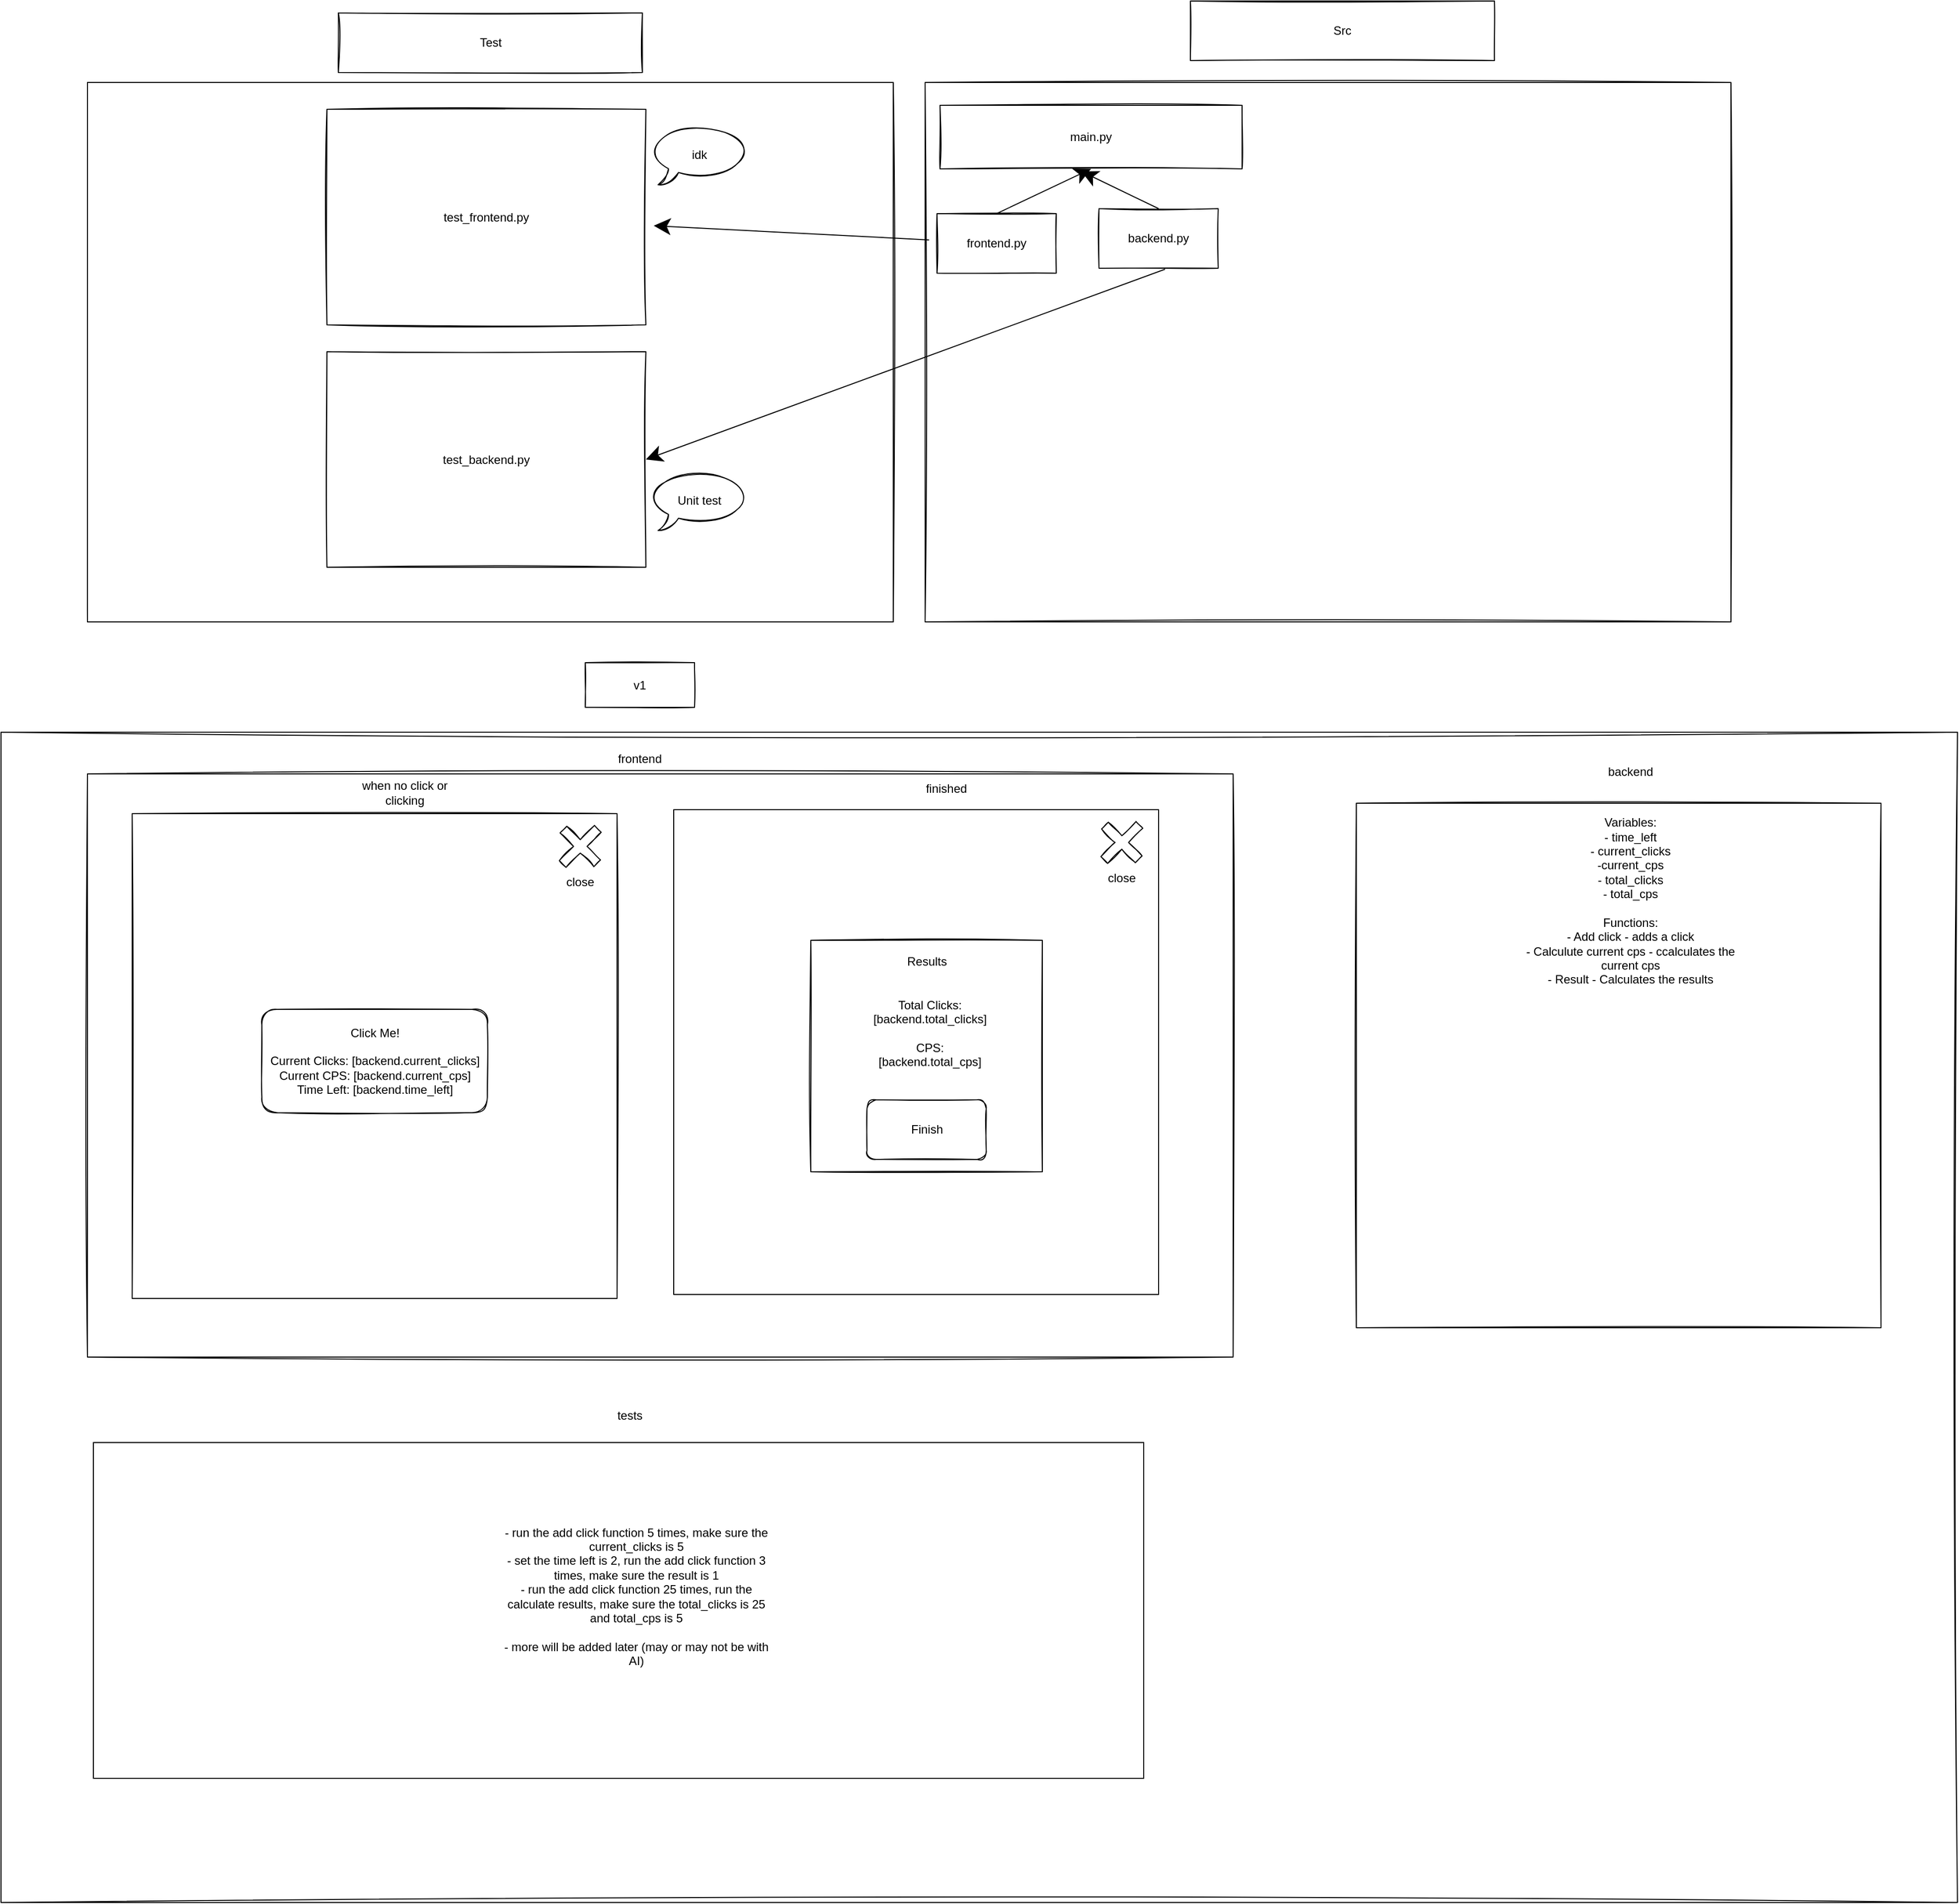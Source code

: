 <mxfile version="20.8.10" type="device"><diagram name="Page-1" id="Taz2oB7RzC28PIAhWJV5"><mxGraphModel dx="4284" dy="1621" grid="0" gridSize="10" guides="1" tooltips="1" connect="1" arrows="1" fold="1" page="0" pageScale="1" pageWidth="850" pageHeight="1100" math="0" shadow="0"><root><mxCell id="0"/><mxCell id="1" parent="0"/><mxCell id="peHbocEZjZ62LguURXzm-46" value="" style="rounded=0;whiteSpace=wrap;html=1;sketch=1;" parent="1" vertex="1"><mxGeometry x="-1652" y="423" width="1969" height="1178" as="geometry"/></mxCell><mxCell id="peHbocEZjZ62LguURXzm-4" value="" style="rounded=0;whiteSpace=wrap;html=1;sketch=1;" parent="1" vertex="1"><mxGeometry x="-722" y="-231" width="811" height="543" as="geometry"/></mxCell><mxCell id="peHbocEZjZ62LguURXzm-5" value="Src" style="rounded=0;whiteSpace=wrap;html=1;sketch=1;" parent="1" vertex="1"><mxGeometry x="-455" y="-313" width="306" height="60" as="geometry"/></mxCell><mxCell id="peHbocEZjZ62LguURXzm-6" value="main.py" style="rounded=0;whiteSpace=wrap;html=1;sketch=1;" parent="1" vertex="1"><mxGeometry x="-707" y="-208" width="304" height="64" as="geometry"/></mxCell><mxCell id="peHbocEZjZ62LguURXzm-7" value="frontend.py" style="rounded=0;whiteSpace=wrap;html=1;sketch=1;" parent="1" vertex="1"><mxGeometry x="-710" y="-99" width="120" height="60" as="geometry"/></mxCell><mxCell id="peHbocEZjZ62LguURXzm-8" value="backend.py" style="rounded=0;whiteSpace=wrap;html=1;sketch=1;" parent="1" vertex="1"><mxGeometry x="-547" y="-104" width="120" height="60" as="geometry"/></mxCell><mxCell id="peHbocEZjZ62LguURXzm-11" value="" style="endArrow=classic;html=1;rounded=0;startSize=14;endSize=14;sourcePerimeterSpacing=8;targetPerimeterSpacing=8;curved=1;entryX=0.468;entryY=1.039;entryDx=0;entryDy=0;entryPerimeter=0;exitX=0.5;exitY=0;exitDx=0;exitDy=0;" parent="1" source="peHbocEZjZ62LguURXzm-8" target="peHbocEZjZ62LguURXzm-6" edge="1"><mxGeometry width="50" height="50" relative="1" as="geometry"><mxPoint x="-633" y="-116" as="sourcePoint"/><mxPoint x="-583" y="-166" as="targetPoint"/></mxGeometry></mxCell><mxCell id="peHbocEZjZ62LguURXzm-12" value="" style="endArrow=classic;html=1;rounded=0;startSize=14;endSize=14;sourcePerimeterSpacing=8;targetPerimeterSpacing=8;curved=1;exitX=0.5;exitY=0;exitDx=0;exitDy=0;entryX=0.5;entryY=1;entryDx=0;entryDy=0;" parent="1" source="peHbocEZjZ62LguURXzm-7" target="peHbocEZjZ62LguURXzm-6" edge="1"><mxGeometry width="50" height="50" relative="1" as="geometry"><mxPoint x="-506" y="-4" as="sourcePoint"/><mxPoint x="-456" y="-54" as="targetPoint"/></mxGeometry></mxCell><mxCell id="peHbocEZjZ62LguURXzm-16" value="" style="rounded=0;whiteSpace=wrap;html=1;sketch=1;" parent="1" vertex="1"><mxGeometry x="-1565" y="-231" width="811" height="543" as="geometry"/></mxCell><mxCell id="peHbocEZjZ62LguURXzm-18" value="Test" style="rounded=0;whiteSpace=wrap;html=1;sketch=1;" parent="1" vertex="1"><mxGeometry x="-1312.5" y="-301" width="306" height="60" as="geometry"/></mxCell><mxCell id="peHbocEZjZ62LguURXzm-19" value="test_frontend.py" style="rounded=0;whiteSpace=wrap;html=1;sketch=1;" parent="1" vertex="1"><mxGeometry x="-1324" y="-204" width="321" height="217" as="geometry"/></mxCell><mxCell id="peHbocEZjZ62LguURXzm-20" value="test_backend.py" style="rounded=0;whiteSpace=wrap;html=1;sketch=1;" parent="1" vertex="1"><mxGeometry x="-1324" y="40" width="321" height="217" as="geometry"/></mxCell><mxCell id="peHbocEZjZ62LguURXzm-22" value="" style="endArrow=classic;html=1;rounded=0;startSize=14;endSize=14;sourcePerimeterSpacing=8;targetPerimeterSpacing=8;curved=1;" parent="1" source="peHbocEZjZ62LguURXzm-7" target="peHbocEZjZ62LguURXzm-19" edge="1"><mxGeometry width="50" height="50" relative="1" as="geometry"><mxPoint x="-802" y="-39" as="sourcePoint"/><mxPoint x="-752" y="-89" as="targetPoint"/></mxGeometry></mxCell><mxCell id="peHbocEZjZ62LguURXzm-23" value="" style="endArrow=classic;html=1;rounded=0;startSize=14;endSize=14;sourcePerimeterSpacing=8;targetPerimeterSpacing=8;curved=1;exitX=0.554;exitY=1.017;exitDx=0;exitDy=0;exitPerimeter=0;entryX=1;entryY=0.5;entryDx=0;entryDy=0;" parent="1" source="peHbocEZjZ62LguURXzm-8" target="peHbocEZjZ62LguURXzm-20" edge="1"><mxGeometry width="50" height="50" relative="1" as="geometry"><mxPoint x="-802" y="-39" as="sourcePoint"/><mxPoint x="-752" y="-89" as="targetPoint"/></mxGeometry></mxCell><mxCell id="peHbocEZjZ62LguURXzm-25" value="Unit test" style="whiteSpace=wrap;html=1;shape=mxgraph.basic.oval_callout;sketch=1;" parent="1" vertex="1"><mxGeometry x="-999" y="160" width="100" height="60" as="geometry"/></mxCell><mxCell id="peHbocEZjZ62LguURXzm-26" value="idk" style="whiteSpace=wrap;html=1;shape=mxgraph.basic.oval_callout;sketch=1;" parent="1" vertex="1"><mxGeometry x="-999" y="-188" width="100" height="60" as="geometry"/></mxCell><mxCell id="peHbocEZjZ62LguURXzm-28" value="v1" style="rounded=0;whiteSpace=wrap;html=1;sketch=1;" parent="1" vertex="1"><mxGeometry x="-1064" y="353" width="110" height="45" as="geometry"/></mxCell><mxCell id="peHbocEZjZ62LguURXzm-29" value="" style="rounded=0;whiteSpace=wrap;html=1;sketch=1;" parent="1" vertex="1"><mxGeometry x="-1565" y="465" width="1153" height="587" as="geometry"/></mxCell><mxCell id="peHbocEZjZ62LguURXzm-31" value="" style="whiteSpace=wrap;html=1;aspect=fixed;sketch=1;" parent="1" vertex="1"><mxGeometry x="-1520" y="505" width="488" height="488" as="geometry"/></mxCell><mxCell id="peHbocEZjZ62LguURXzm-30" value="Click Me!&lt;br&gt;&lt;br&gt;Current Clicks: [backend.current_clicks]&lt;br&gt;Current CPS: [backend.current_cps]&lt;br&gt;Time Left: [backend.time_left]" style="rounded=1;whiteSpace=wrap;html=1;sketch=1;" parent="1" vertex="1"><mxGeometry x="-1389.5" y="702" width="227" height="104" as="geometry"/></mxCell><mxCell id="peHbocEZjZ62LguURXzm-32" value="" style="shape=cross;whiteSpace=wrap;html=1;sketch=1;rotation=45;" parent="1" vertex="1"><mxGeometry x="-1093" y="513" width="48" height="50" as="geometry"/></mxCell><mxCell id="peHbocEZjZ62LguURXzm-33" value="close" style="text;html=1;strokeColor=none;fillColor=none;align=center;verticalAlign=middle;whiteSpace=wrap;rounded=0;" parent="1" vertex="1"><mxGeometry x="-1099" y="559" width="60" height="30" as="geometry"/></mxCell><mxCell id="peHbocEZjZ62LguURXzm-34" value="when no click or clicking" style="text;html=1;strokeColor=none;fillColor=none;align=center;verticalAlign=middle;whiteSpace=wrap;rounded=0;" parent="1" vertex="1"><mxGeometry x="-1306" y="469" width="121" height="30" as="geometry"/></mxCell><mxCell id="peHbocEZjZ62LguURXzm-36" value="" style="whiteSpace=wrap;html=1;aspect=fixed;sketch=1;" parent="1" vertex="1"><mxGeometry x="-975" y="501" width="488" height="488" as="geometry"/></mxCell><mxCell id="peHbocEZjZ62LguURXzm-37" value="" style="shape=cross;whiteSpace=wrap;html=1;sketch=1;rotation=45;" parent="1" vertex="1"><mxGeometry x="-548" y="509" width="48" height="50" as="geometry"/></mxCell><mxCell id="peHbocEZjZ62LguURXzm-38" value="close" style="text;html=1;strokeColor=none;fillColor=none;align=center;verticalAlign=middle;whiteSpace=wrap;rounded=0;" parent="1" vertex="1"><mxGeometry x="-554" y="555" width="60" height="30" as="geometry"/></mxCell><mxCell id="peHbocEZjZ62LguURXzm-39" value="finished" style="text;html=1;strokeColor=none;fillColor=none;align=center;verticalAlign=middle;whiteSpace=wrap;rounded=0;" parent="1" vertex="1"><mxGeometry x="-761" y="465" width="121" height="30" as="geometry"/></mxCell><mxCell id="peHbocEZjZ62LguURXzm-40" value="" style="whiteSpace=wrap;html=1;aspect=fixed;sketch=1;" parent="1" vertex="1"><mxGeometry x="-837" y="632.5" width="233" height="233" as="geometry"/></mxCell><mxCell id="peHbocEZjZ62LguURXzm-41" value="Results" style="text;html=1;strokeColor=none;fillColor=none;align=center;verticalAlign=middle;whiteSpace=wrap;rounded=0;" parent="1" vertex="1"><mxGeometry x="-750.5" y="639" width="60" height="30" as="geometry"/></mxCell><mxCell id="peHbocEZjZ62LguURXzm-42" value="Total Clicks:&lt;br&gt;[backend.total_clicks]&lt;br&gt;&lt;br&gt;CPS:&lt;br&gt;[backend.total_cps]" style="text;html=1;strokeColor=none;fillColor=none;align=center;verticalAlign=middle;whiteSpace=wrap;rounded=0;" parent="1" vertex="1"><mxGeometry x="-774.5" y="653" width="114" height="146" as="geometry"/></mxCell><mxCell id="peHbocEZjZ62LguURXzm-43" value="frontend" style="text;html=1;strokeColor=none;fillColor=none;align=center;verticalAlign=middle;whiteSpace=wrap;rounded=0;" parent="1" vertex="1"><mxGeometry x="-1105" y="435" width="192" height="30" as="geometry"/></mxCell><mxCell id="peHbocEZjZ62LguURXzm-48" value="Finish" style="rounded=1;whiteSpace=wrap;html=1;sketch=1;" parent="1" vertex="1"><mxGeometry x="-780.5" y="793" width="120" height="60" as="geometry"/></mxCell><mxCell id="peHbocEZjZ62LguURXzm-49" value="" style="whiteSpace=wrap;html=1;aspect=fixed;sketch=1;" parent="1" vertex="1"><mxGeometry x="-288" y="494.5" width="528" height="528" as="geometry"/></mxCell><mxCell id="peHbocEZjZ62LguURXzm-50" value="backend" style="text;html=1;strokeColor=none;fillColor=none;align=center;verticalAlign=middle;whiteSpace=wrap;rounded=0;" parent="1" vertex="1"><mxGeometry x="-42" y="448" width="60" height="30" as="geometry"/></mxCell><mxCell id="peHbocEZjZ62LguURXzm-52" value="Variables:&lt;br&gt;- time_left&lt;br&gt;- current_clicks&lt;br&gt;-current_cps&lt;br&gt;- total_clicks&lt;br&gt;- total_cps&lt;br&gt;&lt;br&gt;Functions:&lt;br&gt;- Add click - adds a click&lt;br&gt;- Calculute current cps - ccalculates the current cps&lt;br&gt;- Result - Calculates the results" style="text;html=1;strokeColor=none;fillColor=none;align=center;verticalAlign=middle;whiteSpace=wrap;rounded=0;" parent="1" vertex="1"><mxGeometry x="-123" y="520" width="222" height="146" as="geometry"/></mxCell><mxCell id="w0_QESZOBiHm-yjAulj1-2" value="" style="rounded=0;whiteSpace=wrap;html=1;" vertex="1" parent="1"><mxGeometry x="-1559" y="1138" width="1057" height="338" as="geometry"/></mxCell><mxCell id="w0_QESZOBiHm-yjAulj1-3" value="tests" style="text;html=1;strokeColor=none;fillColor=none;align=center;verticalAlign=middle;whiteSpace=wrap;rounded=0;" vertex="1" parent="1"><mxGeometry x="-1049" y="1096" width="60" height="30" as="geometry"/></mxCell><mxCell id="w0_QESZOBiHm-yjAulj1-5" value="- run the add click function 5 times, make sure the current_clicks is 5&lt;br&gt;- set the time left is 2, run the add click function 3 times, make sure the result is 1&lt;br&gt;- run the add click function 25 times, run the calculate results, make sure the total_clicks is 25 and total_cps is 5&lt;br&gt;&lt;br&gt;- more will be added later (may or may not be with AI)" style="text;strokeColor=none;fillColor=none;html=1;align=center;verticalAlign=middle;whiteSpace=wrap;rounded=0;" vertex="1" parent="1"><mxGeometry x="-1152" y="1191" width="279" height="204" as="geometry"/></mxCell></root></mxGraphModel></diagram></mxfile>